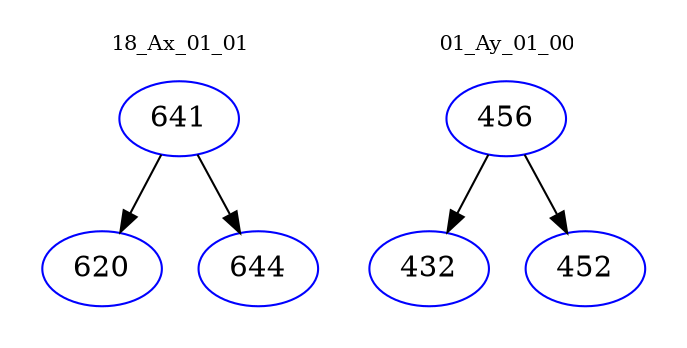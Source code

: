 digraph{
subgraph cluster_0 {
color = white
label = "18_Ax_01_01";
fontsize=10;
T0_641 [label="641", color="blue"]
T0_641 -> T0_620 [color="black"]
T0_620 [label="620", color="blue"]
T0_641 -> T0_644 [color="black"]
T0_644 [label="644", color="blue"]
}
subgraph cluster_1 {
color = white
label = "01_Ay_01_00";
fontsize=10;
T1_456 [label="456", color="blue"]
T1_456 -> T1_432 [color="black"]
T1_432 [label="432", color="blue"]
T1_456 -> T1_452 [color="black"]
T1_452 [label="452", color="blue"]
}
}
